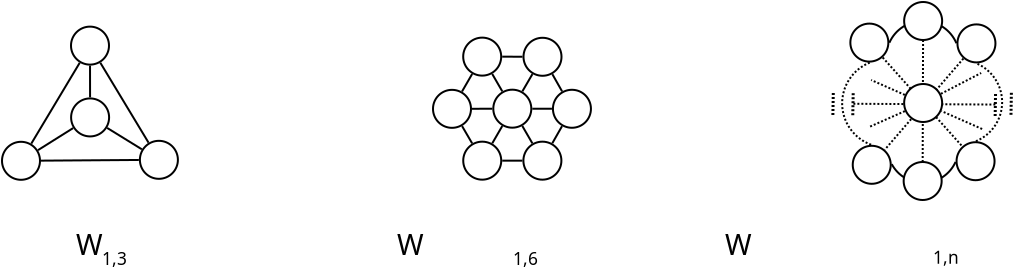 <?xml version="1.0" encoding="UTF-8"?>
<dia:diagram xmlns:dia="http://www.lysator.liu.se/~alla/dia/">
  <dia:layer name="Background" visible="true" active="true">
    <dia:object type="Standard - Ellipse" version="0" id="O0">
      <dia:attribute name="obj_pos">
        <dia:point val="54.773,14.28"/>
      </dia:attribute>
      <dia:attribute name="obj_bb">
        <dia:rectangle val="54.722,14.23;56.722,16.23"/>
      </dia:attribute>
      <dia:attribute name="elem_corner">
        <dia:point val="54.773,14.28"/>
      </dia:attribute>
      <dia:attribute name="elem_width">
        <dia:real val="1.9"/>
      </dia:attribute>
      <dia:attribute name="elem_height">
        <dia:real val="1.9"/>
      </dia:attribute>
      <dia:attribute name="border_width">
        <dia:real val="0.1"/>
      </dia:attribute>
      <dia:attribute name="aspect">
        <dia:enum val="2"/>
      </dia:attribute>
    </dia:object>
    <dia:object type="Standard - Ellipse" version="0" id="O1">
      <dia:attribute name="obj_pos">
        <dia:point val="60.127,14.32"/>
      </dia:attribute>
      <dia:attribute name="obj_bb">
        <dia:rectangle val="60.078,14.27;62.078,16.27"/>
      </dia:attribute>
      <dia:attribute name="elem_corner">
        <dia:point val="60.127,14.32"/>
      </dia:attribute>
      <dia:attribute name="elem_width">
        <dia:real val="1.9"/>
      </dia:attribute>
      <dia:attribute name="elem_height">
        <dia:real val="1.9"/>
      </dia:attribute>
      <dia:attribute name="border_width">
        <dia:real val="0.1"/>
      </dia:attribute>
      <dia:attribute name="aspect">
        <dia:enum val="2"/>
      </dia:attribute>
    </dia:object>
    <dia:object type="Standard - Ellipse" version="0" id="O2">
      <dia:attribute name="obj_pos">
        <dia:point val="60.083,20.21"/>
      </dia:attribute>
      <dia:attribute name="obj_bb">
        <dia:rectangle val="60.032,20.16;62.032,22.16"/>
      </dia:attribute>
      <dia:attribute name="elem_corner">
        <dia:point val="60.083,20.21"/>
      </dia:attribute>
      <dia:attribute name="elem_width">
        <dia:real val="1.9"/>
      </dia:attribute>
      <dia:attribute name="elem_height">
        <dia:real val="1.9"/>
      </dia:attribute>
      <dia:attribute name="border_width">
        <dia:real val="0.1"/>
      </dia:attribute>
      <dia:attribute name="aspect">
        <dia:enum val="2"/>
      </dia:attribute>
    </dia:object>
    <dia:object type="Standard - Ellipse" version="0" id="O3">
      <dia:attribute name="obj_pos">
        <dia:point val="54.892,20.39"/>
      </dia:attribute>
      <dia:attribute name="obj_bb">
        <dia:rectangle val="54.843,20.34;56.843,22.34"/>
      </dia:attribute>
      <dia:attribute name="elem_corner">
        <dia:point val="54.892,20.39"/>
      </dia:attribute>
      <dia:attribute name="elem_width">
        <dia:real val="1.9"/>
      </dia:attribute>
      <dia:attribute name="elem_height">
        <dia:real val="1.9"/>
      </dia:attribute>
      <dia:attribute name="border_width">
        <dia:real val="0.1"/>
      </dia:attribute>
      <dia:attribute name="aspect">
        <dia:enum val="2"/>
      </dia:attribute>
    </dia:object>
    <dia:object type="Standard - Arc" version="0" id="O4">
      <dia:attribute name="obj_pos">
        <dia:point val="61.032,21.16"/>
      </dia:attribute>
      <dia:attribute name="obj_bb">
        <dia:rectangle val="60.982,15.22;62.412,21.21"/>
      </dia:attribute>
      <dia:attribute name="conn_endpoints">
        <dia:point val="61.032,21.16"/>
        <dia:point val="61.078,15.27"/>
      </dia:attribute>
      <dia:attribute name="curve_distance">
        <dia:real val="1.307"/>
      </dia:attribute>
      <dia:attribute name="line_width">
        <dia:real val="0.1"/>
      </dia:attribute>
      <dia:attribute name="line_style">
        <dia:enum val="4"/>
      </dia:attribute>
      <dia:connections>
        <dia:connection handle="0" to="O2" connection="8"/>
        <dia:connection handle="1" to="O1" connection="8"/>
      </dia:connections>
    </dia:object>
    <dia:object type="Standard - Arc" version="0" id="O5">
      <dia:attribute name="obj_pos">
        <dia:point val="55.722,15.23"/>
      </dia:attribute>
      <dia:attribute name="obj_bb">
        <dia:rectangle val="54.312,15.179;55.894,21.391"/>
      </dia:attribute>
      <dia:attribute name="conn_endpoints">
        <dia:point val="55.722,15.23"/>
        <dia:point val="55.843,21.34"/>
      </dia:attribute>
      <dia:attribute name="curve_distance">
        <dia:real val="1.42"/>
      </dia:attribute>
      <dia:attribute name="line_width">
        <dia:real val="0.1"/>
      </dia:attribute>
      <dia:attribute name="line_style">
        <dia:enum val="4"/>
      </dia:attribute>
      <dia:connections>
        <dia:connection handle="0" to="O0" connection="8"/>
        <dia:connection handle="1" to="O3" connection="8"/>
      </dia:connections>
    </dia:object>
    <dia:object type="Standard - Arc" version="0" id="O6">
      <dia:attribute name="obj_pos">
        <dia:point val="55.843,21.34"/>
      </dia:attribute>
      <dia:attribute name="obj_bb">
        <dia:rectangle val="55.791,21.108;61.084,22.297"/>
      </dia:attribute>
      <dia:attribute name="conn_endpoints">
        <dia:point val="55.843,21.34"/>
        <dia:point val="61.032,21.16"/>
      </dia:attribute>
      <dia:attribute name="curve_distance">
        <dia:real val="0.995"/>
      </dia:attribute>
      <dia:attribute name="line_width">
        <dia:real val="0.1"/>
      </dia:attribute>
      <dia:connections>
        <dia:connection handle="0" to="O3" connection="8"/>
        <dia:connection handle="1" to="O2" connection="8"/>
      </dia:connections>
    </dia:object>
    <dia:object type="Standard - Arc" version="0" id="O7">
      <dia:attribute name="obj_pos">
        <dia:point val="61.078,15.27"/>
      </dia:attribute>
      <dia:attribute name="obj_bb">
        <dia:rectangle val="55.672,14.099;61.128,15.32"/>
      </dia:attribute>
      <dia:attribute name="conn_endpoints">
        <dia:point val="61.078,15.27"/>
        <dia:point val="55.722,15.23"/>
      </dia:attribute>
      <dia:attribute name="curve_distance">
        <dia:real val="1.101"/>
      </dia:attribute>
      <dia:attribute name="line_width">
        <dia:real val="0.1"/>
      </dia:attribute>
      <dia:connections>
        <dia:connection handle="0" to="O1" connection="8"/>
        <dia:connection handle="1" to="O0" connection="8"/>
      </dia:connections>
    </dia:object>
    <dia:object type="Standard - Ellipse" version="0" id="O8">
      <dia:attribute name="obj_pos">
        <dia:point val="57.462,13.2"/>
      </dia:attribute>
      <dia:attribute name="obj_bb">
        <dia:rectangle val="57.413,13.15;59.413,15.15"/>
      </dia:attribute>
      <dia:attribute name="elem_corner">
        <dia:point val="57.462,13.2"/>
      </dia:attribute>
      <dia:attribute name="elem_width">
        <dia:real val="1.9"/>
      </dia:attribute>
      <dia:attribute name="elem_height">
        <dia:real val="1.9"/>
      </dia:attribute>
      <dia:attribute name="border_width">
        <dia:real val="0.1"/>
      </dia:attribute>
      <dia:attribute name="aspect">
        <dia:enum val="2"/>
      </dia:attribute>
    </dia:object>
    <dia:object type="Standard - Ellipse" version="0" id="O9">
      <dia:attribute name="obj_pos">
        <dia:point val="57.438,21.2"/>
      </dia:attribute>
      <dia:attribute name="obj_bb">
        <dia:rectangle val="57.388,21.15;59.388,23.15"/>
      </dia:attribute>
      <dia:attribute name="elem_corner">
        <dia:point val="57.438,21.2"/>
      </dia:attribute>
      <dia:attribute name="elem_width">
        <dia:real val="1.9"/>
      </dia:attribute>
      <dia:attribute name="elem_height">
        <dia:real val="1.9"/>
      </dia:attribute>
      <dia:attribute name="border_width">
        <dia:real val="0.1"/>
      </dia:attribute>
      <dia:attribute name="aspect">
        <dia:enum val="2"/>
      </dia:attribute>
    </dia:object>
    <dia:object type="Standard - Line" version="0" id="O10">
      <dia:attribute name="obj_pos">
        <dia:point val="58.388,21.2"/>
      </dia:attribute>
      <dia:attribute name="obj_bb">
        <dia:rectangle val="58.337,15.099;58.459,21.25"/>
      </dia:attribute>
      <dia:attribute name="conn_endpoints">
        <dia:point val="58.388,21.2"/>
        <dia:point val="58.409,15.149"/>
      </dia:attribute>
      <dia:attribute name="numcp">
        <dia:int val="1"/>
      </dia:attribute>
      <dia:attribute name="line_width">
        <dia:real val="0.1"/>
      </dia:attribute>
      <dia:attribute name="line_style">
        <dia:enum val="4"/>
      </dia:attribute>
      <dia:connections>
        <dia:connection handle="0" to="O9" connection="1"/>
        <dia:connection handle="1" to="O8" connection="8"/>
      </dia:connections>
    </dia:object>
    <dia:object type="Standard - Line" version="0" id="O11">
      <dia:attribute name="obj_pos">
        <dia:point val="59.301,17.791"/>
      </dia:attribute>
      <dia:attribute name="obj_bb">
        <dia:rectangle val="59.233,16.683;61.38,17.858"/>
      </dia:attribute>
      <dia:attribute name="conn_endpoints">
        <dia:point val="59.301,17.791"/>
        <dia:point val="61.312,16.75"/>
      </dia:attribute>
      <dia:attribute name="numcp">
        <dia:int val="1"/>
      </dia:attribute>
      <dia:attribute name="line_width">
        <dia:real val="0.1"/>
      </dia:attribute>
      <dia:attribute name="line_style">
        <dia:enum val="4"/>
      </dia:attribute>
      <dia:connections>
        <dia:connection handle="0" to="O55" connection="8"/>
      </dia:connections>
    </dia:object>
    <dia:object type="Standard - Line" version="0" id="O12">
      <dia:attribute name="obj_pos">
        <dia:point val="60.424,16.028"/>
      </dia:attribute>
      <dia:attribute name="obj_bb">
        <dia:rectangle val="56.425,15.957;60.495,20.653"/>
      </dia:attribute>
      <dia:attribute name="conn_endpoints">
        <dia:point val="60.424,16.028"/>
        <dia:point val="56.496,20.582"/>
      </dia:attribute>
      <dia:attribute name="numcp">
        <dia:int val="1"/>
      </dia:attribute>
      <dia:attribute name="line_width">
        <dia:real val="0.1"/>
      </dia:attribute>
      <dia:attribute name="line_style">
        <dia:enum val="4"/>
      </dia:attribute>
      <dia:connections>
        <dia:connection handle="0" to="O1" connection="8"/>
        <dia:connection handle="1" to="O3" connection="8"/>
      </dia:connections>
    </dia:object>
    <dia:object type="Standard - Line" version="0" id="O13">
      <dia:attribute name="obj_pos">
        <dia:point val="57.498,18.656"/>
      </dia:attribute>
      <dia:attribute name="obj_bb">
        <dia:rectangle val="55.647,18.59;57.565,19.516"/>
      </dia:attribute>
      <dia:attribute name="conn_endpoints">
        <dia:point val="57.498,18.656"/>
        <dia:point val="55.712,19.45"/>
      </dia:attribute>
      <dia:attribute name="numcp">
        <dia:int val="1"/>
      </dia:attribute>
      <dia:attribute name="line_width">
        <dia:real val="0.1"/>
      </dia:attribute>
      <dia:attribute name="line_style">
        <dia:enum val="4"/>
      </dia:attribute>
      <dia:connections>
        <dia:connection handle="0" to="O55" connection="8"/>
      </dia:connections>
    </dia:object>
    <dia:object type="Standard - Line" version="0" id="O14">
      <dia:attribute name="obj_pos">
        <dia:point val="57.498,17.845"/>
      </dia:attribute>
      <dia:attribute name="obj_bb">
        <dia:rectangle val="55.746,17.034;57.564,17.911"/>
      </dia:attribute>
      <dia:attribute name="conn_endpoints">
        <dia:point val="57.498,17.845"/>
        <dia:point val="55.812,17.1"/>
      </dia:attribute>
      <dia:attribute name="numcp">
        <dia:int val="1"/>
      </dia:attribute>
      <dia:attribute name="line_width">
        <dia:real val="0.1"/>
      </dia:attribute>
      <dia:attribute name="line_style">
        <dia:enum val="4"/>
      </dia:attribute>
      <dia:connections>
        <dia:connection handle="0" to="O55" connection="8"/>
      </dia:connections>
    </dia:object>
    <dia:object type="Standard - Line" version="0" id="O15">
      <dia:attribute name="obj_pos">
        <dia:point val="61.362,19.55"/>
      </dia:attribute>
      <dia:attribute name="obj_bb">
        <dia:rectangle val="59.262,18.587;61.428,19.616"/>
      </dia:attribute>
      <dia:attribute name="conn_endpoints">
        <dia:point val="61.362,19.55"/>
        <dia:point val="59.328,18.653"/>
      </dia:attribute>
      <dia:attribute name="numcp">
        <dia:int val="1"/>
      </dia:attribute>
      <dia:attribute name="line_width">
        <dia:real val="0.1"/>
      </dia:attribute>
      <dia:attribute name="line_style">
        <dia:enum val="4"/>
      </dia:attribute>
      <dia:connections>
        <dia:connection handle="1" to="O55" connection="8"/>
      </dia:connections>
    </dia:object>
    <dia:object type="Standard - Line" version="0" id="O16">
      <dia:attribute name="obj_pos">
        <dia:point val="56.389,15.975"/>
      </dia:attribute>
      <dia:attribute name="obj_bb">
        <dia:rectangle val="56.319,15.904;60.436,20.486"/>
      </dia:attribute>
      <dia:attribute name="conn_endpoints">
        <dia:point val="56.389,15.975"/>
        <dia:point val="60.365,20.415"/>
      </dia:attribute>
      <dia:attribute name="numcp">
        <dia:int val="1"/>
      </dia:attribute>
      <dia:attribute name="line_width">
        <dia:real val="0.1"/>
      </dia:attribute>
      <dia:attribute name="line_style">
        <dia:enum val="4"/>
      </dia:attribute>
      <dia:connections>
        <dia:connection handle="0" to="O0" connection="8"/>
        <dia:connection handle="1" to="O2" connection="8"/>
      </dia:connections>
    </dia:object>
    <dia:object type="Standard - Line" version="0" id="O17">
      <dia:attribute name="obj_pos">
        <dia:point val="62.023,18.328"/>
      </dia:attribute>
      <dia:attribute name="obj_bb">
        <dia:rectangle val="54.854,18.238;62.073,18.378"/>
      </dia:attribute>
      <dia:attribute name="conn_endpoints">
        <dia:point val="62.023,18.328"/>
        <dia:point val="54.904,18.288"/>
      </dia:attribute>
      <dia:attribute name="numcp">
        <dia:int val="1"/>
      </dia:attribute>
      <dia:attribute name="line_width">
        <dia:real val="0.1"/>
      </dia:attribute>
      <dia:attribute name="line_style">
        <dia:enum val="4"/>
      </dia:attribute>
      <dia:connections>
        <dia:connection handle="0" to="O18" connection="0"/>
        <dia:connection handle="1" to="O19" connection="0"/>
      </dia:connections>
    </dia:object>
    <dia:object type="Standard - Line" version="0" id="O18">
      <dia:attribute name="obj_pos">
        <dia:point val="62.013,18.9"/>
      </dia:attribute>
      <dia:attribute name="obj_bb">
        <dia:rectangle val="61.936,17.68;62.11,18.976"/>
      </dia:attribute>
      <dia:attribute name="conn_endpoints">
        <dia:point val="62.013,18.9"/>
        <dia:point val="62.033,17.756"/>
      </dia:attribute>
      <dia:attribute name="numcp">
        <dia:int val="1"/>
      </dia:attribute>
      <dia:attribute name="line_width">
        <dia:real val="0.15"/>
      </dia:attribute>
      <dia:attribute name="line_style">
        <dia:enum val="4"/>
      </dia:attribute>
    </dia:object>
    <dia:object type="Standard - Line" version="0" id="O19">
      <dia:attribute name="obj_pos">
        <dia:point val="54.894,18.86"/>
      </dia:attribute>
      <dia:attribute name="obj_bb">
        <dia:rectangle val="54.818,17.64;54.991,18.937"/>
      </dia:attribute>
      <dia:attribute name="conn_endpoints">
        <dia:point val="54.894,18.86"/>
        <dia:point val="54.915,17.716"/>
      </dia:attribute>
      <dia:attribute name="numcp">
        <dia:int val="1"/>
      </dia:attribute>
      <dia:attribute name="line_width">
        <dia:real val="0.15"/>
      </dia:attribute>
      <dia:attribute name="line_style">
        <dia:enum val="4"/>
      </dia:attribute>
    </dia:object>
    <dia:object type="Standard - Line" version="0" id="O20">
      <dia:attribute name="obj_pos">
        <dia:point val="53.899,18.85"/>
      </dia:attribute>
      <dia:attribute name="obj_bb">
        <dia:rectangle val="53.822,17.63;53.996,18.927"/>
      </dia:attribute>
      <dia:attribute name="conn_endpoints">
        <dia:point val="53.899,18.85"/>
        <dia:point val="53.92,17.706"/>
      </dia:attribute>
      <dia:attribute name="numcp">
        <dia:int val="1"/>
      </dia:attribute>
      <dia:attribute name="line_width">
        <dia:real val="0.15"/>
      </dia:attribute>
      <dia:attribute name="line_style">
        <dia:enum val="4"/>
      </dia:attribute>
    </dia:object>
    <dia:object type="Standard - Line" version="0" id="O21">
      <dia:attribute name="obj_pos">
        <dia:point val="62.804,18.84"/>
      </dia:attribute>
      <dia:attribute name="obj_bb">
        <dia:rectangle val="62.727,17.62;62.901,18.917"/>
      </dia:attribute>
      <dia:attribute name="conn_endpoints">
        <dia:point val="62.804,18.84"/>
        <dia:point val="62.825,17.696"/>
      </dia:attribute>
      <dia:attribute name="numcp">
        <dia:int val="1"/>
      </dia:attribute>
      <dia:attribute name="line_width">
        <dia:real val="0.15"/>
      </dia:attribute>
      <dia:attribute name="line_style">
        <dia:enum val="4"/>
      </dia:attribute>
    </dia:object>
    <dia:object type="Standard - Text" version="1" id="O22">
      <dia:attribute name="obj_pos">
        <dia:point val="17.361,26.344"/>
      </dia:attribute>
      <dia:attribute name="obj_bb">
        <dia:rectangle val="17.361,25.539;18.736,26.549"/>
      </dia:attribute>
      <dia:attribute name="text">
        <dia:composite type="text">
          <dia:attribute name="string">
            <dia:string>#1,3#</dia:string>
          </dia:attribute>
          <dia:attribute name="font">
            <dia:font family="sans" style="0" name="Helvetica"/>
          </dia:attribute>
          <dia:attribute name="height">
            <dia:real val="1.082"/>
          </dia:attribute>
          <dia:attribute name="pos">
            <dia:point val="17.361,26.344"/>
          </dia:attribute>
          <dia:attribute name="color">
            <dia:color val="#000000"/>
          </dia:attribute>
          <dia:attribute name="alignment">
            <dia:enum val="0"/>
          </dia:attribute>
        </dia:composite>
      </dia:attribute>
      <dia:attribute name="valign">
        <dia:enum val="3"/>
      </dia:attribute>
    </dia:object>
    <dia:object type="Standard - Ellipse" version="0" id="O23">
      <dia:attribute name="obj_pos">
        <dia:point val="12.355,20.19"/>
      </dia:attribute>
      <dia:attribute name="obj_bb">
        <dia:rectangle val="12.305,20.14;14.305,22.14"/>
      </dia:attribute>
      <dia:attribute name="elem_corner">
        <dia:point val="12.355,20.19"/>
      </dia:attribute>
      <dia:attribute name="elem_width">
        <dia:real val="1.9"/>
      </dia:attribute>
      <dia:attribute name="elem_height">
        <dia:real val="1.9"/>
      </dia:attribute>
      <dia:attribute name="border_width">
        <dia:real val="0.1"/>
      </dia:attribute>
      <dia:attribute name="aspect">
        <dia:enum val="2"/>
      </dia:attribute>
    </dia:object>
    <dia:object type="Standard - Text" version="1" id="O24">
      <dia:attribute name="obj_pos">
        <dia:point val="16.05,25.85"/>
      </dia:attribute>
      <dia:attribute name="obj_bb">
        <dia:rectangle val="16.05,24.52;58.97,26.188"/>
      </dia:attribute>
      <dia:attribute name="text">
        <dia:composite type="text">
          <dia:attribute name="string">
            <dia:string>#W                                          W                                           W#</dia:string>
          </dia:attribute>
          <dia:attribute name="font">
            <dia:font family="sans" style="0" name="Helvetica"/>
          </dia:attribute>
          <dia:attribute name="height">
            <dia:real val="1.788"/>
          </dia:attribute>
          <dia:attribute name="pos">
            <dia:point val="16.05,25.85"/>
          </dia:attribute>
          <dia:attribute name="color">
            <dia:color val="#000000"/>
          </dia:attribute>
          <dia:attribute name="alignment">
            <dia:enum val="0"/>
          </dia:attribute>
        </dia:composite>
      </dia:attribute>
      <dia:attribute name="valign">
        <dia:enum val="3"/>
      </dia:attribute>
    </dia:object>
    <dia:object type="Standard - Text" version="1" id="O25">
      <dia:attribute name="obj_pos">
        <dia:point val="37.905,26.345"/>
      </dia:attribute>
      <dia:attribute name="obj_bb">
        <dia:rectangle val="37.905,25.54;39.28,26.55"/>
      </dia:attribute>
      <dia:attribute name="text">
        <dia:composite type="text">
          <dia:attribute name="string">
            <dia:string>#1,6#</dia:string>
          </dia:attribute>
          <dia:attribute name="font">
            <dia:font family="sans" style="0" name="Helvetica"/>
          </dia:attribute>
          <dia:attribute name="height">
            <dia:real val="1.082"/>
          </dia:attribute>
          <dia:attribute name="pos">
            <dia:point val="37.905,26.345"/>
          </dia:attribute>
          <dia:attribute name="color">
            <dia:color val="#000000"/>
          </dia:attribute>
          <dia:attribute name="alignment">
            <dia:enum val="0"/>
          </dia:attribute>
        </dia:composite>
      </dia:attribute>
      <dia:attribute name="valign">
        <dia:enum val="3"/>
      </dia:attribute>
    </dia:object>
    <dia:object type="Standard - Text" version="1" id="O26">
      <dia:attribute name="obj_pos">
        <dia:point val="58.91,26.285"/>
      </dia:attribute>
      <dia:attribute name="obj_bb">
        <dia:rectangle val="58.91,25.48;60.285,26.49"/>
      </dia:attribute>
      <dia:attribute name="text">
        <dia:composite type="text">
          <dia:attribute name="string">
            <dia:string>#1,n#</dia:string>
          </dia:attribute>
          <dia:attribute name="font">
            <dia:font family="sans" style="0" name="Helvetica"/>
          </dia:attribute>
          <dia:attribute name="height">
            <dia:real val="1.082"/>
          </dia:attribute>
          <dia:attribute name="pos">
            <dia:point val="58.91,26.285"/>
          </dia:attribute>
          <dia:attribute name="color">
            <dia:color val="#000000"/>
          </dia:attribute>
          <dia:attribute name="alignment">
            <dia:enum val="0"/>
          </dia:attribute>
        </dia:composite>
      </dia:attribute>
      <dia:attribute name="valign">
        <dia:enum val="3"/>
      </dia:attribute>
    </dia:object>
    <dia:object type="Standard - Ellipse" version="0" id="O27">
      <dia:attribute name="obj_pos">
        <dia:point val="19.25,20.141"/>
      </dia:attribute>
      <dia:attribute name="obj_bb">
        <dia:rectangle val="19.2,20.091;21.2,22.091"/>
      </dia:attribute>
      <dia:attribute name="elem_corner">
        <dia:point val="19.25,20.141"/>
      </dia:attribute>
      <dia:attribute name="elem_width">
        <dia:real val="1.9"/>
      </dia:attribute>
      <dia:attribute name="elem_height">
        <dia:real val="1.9"/>
      </dia:attribute>
      <dia:attribute name="border_width">
        <dia:real val="0.1"/>
      </dia:attribute>
      <dia:attribute name="aspect">
        <dia:enum val="2"/>
      </dia:attribute>
    </dia:object>
    <dia:object type="Standard - Line" version="0" id="O28">
      <dia:attribute name="obj_pos">
        <dia:point val="19.2,21.098"/>
      </dia:attribute>
      <dia:attribute name="obj_bb">
        <dia:rectangle val="14.255,21.047;19.25,21.183"/>
      </dia:attribute>
      <dia:attribute name="conn_endpoints">
        <dia:point val="19.2,21.098"/>
        <dia:point val="14.305,21.133"/>
      </dia:attribute>
      <dia:attribute name="numcp">
        <dia:int val="1"/>
      </dia:attribute>
      <dia:attribute name="line_width">
        <dia:real val="0.1"/>
      </dia:attribute>
      <dia:connections>
        <dia:connection handle="0" to="O27" connection="8"/>
        <dia:connection handle="1" to="O23" connection="8"/>
      </dia:connections>
    </dia:object>
    <dia:object type="Standard - Line" version="0" id="O29">
      <dia:attribute name="obj_pos">
        <dia:point val="40.36,17.669"/>
      </dia:attribute>
      <dia:attribute name="obj_bb">
        <dia:rectangle val="39.804,16.741;40.428,17.738"/>
      </dia:attribute>
      <dia:attribute name="conn_endpoints">
        <dia:point val="40.36,17.669"/>
        <dia:point val="39.872,16.809"/>
      </dia:attribute>
      <dia:attribute name="numcp">
        <dia:int val="1"/>
      </dia:attribute>
      <dia:attribute name="line_width">
        <dia:real val="0.1"/>
      </dia:attribute>
      <dia:connections>
        <dia:connection handle="0" to="O35" connection="8"/>
        <dia:connection handle="1" to="O39" connection="8"/>
      </dia:connections>
    </dia:object>
    <dia:object type="Standard - Line" version="0" id="O30">
      <dia:attribute name="obj_pos">
        <dia:point val="35.355,17.677"/>
      </dia:attribute>
      <dia:attribute name="obj_bb">
        <dia:rectangle val="35.287,16.727;35.933,17.745"/>
      </dia:attribute>
      <dia:attribute name="conn_endpoints">
        <dia:point val="35.355,17.677"/>
        <dia:point val="35.865,16.796"/>
      </dia:attribute>
      <dia:attribute name="numcp">
        <dia:int val="1"/>
      </dia:attribute>
      <dia:attribute name="line_width">
        <dia:real val="0.1"/>
      </dia:attribute>
      <dia:connections>
        <dia:connection handle="0" to="O34" connection="8"/>
        <dia:connection handle="1" to="O33" connection="8"/>
      </dia:connections>
    </dia:object>
    <dia:object type="Standard - Line" version="0" id="O31">
      <dia:attribute name="obj_pos">
        <dia:point val="39.87,20.264"/>
      </dia:attribute>
      <dia:attribute name="obj_bb">
        <dia:rectangle val="39.802,19.34;40.425,20.332"/>
      </dia:attribute>
      <dia:attribute name="conn_endpoints">
        <dia:point val="39.87,20.264"/>
        <dia:point val="40.357,19.408"/>
      </dia:attribute>
      <dia:attribute name="numcp">
        <dia:int val="1"/>
      </dia:attribute>
      <dia:attribute name="line_width">
        <dia:real val="0.1"/>
      </dia:attribute>
      <dia:connections>
        <dia:connection handle="0" to="O32" connection="8"/>
        <dia:connection handle="1" to="O35" connection="8"/>
      </dia:connections>
    </dia:object>
    <dia:object type="Standard - Ellipse" version="0" id="O32">
      <dia:attribute name="obj_pos">
        <dia:point val="38.425,20.183"/>
      </dia:attribute>
      <dia:attribute name="obj_bb">
        <dia:rectangle val="38.375,20.133;40.375,22.133"/>
      </dia:attribute>
      <dia:attribute name="elem_corner">
        <dia:point val="38.425,20.183"/>
      </dia:attribute>
      <dia:attribute name="elem_width">
        <dia:real val="1.9"/>
      </dia:attribute>
      <dia:attribute name="elem_height">
        <dia:real val="1.9"/>
      </dia:attribute>
      <dia:attribute name="border_width">
        <dia:real val="0.1"/>
      </dia:attribute>
      <dia:attribute name="aspect">
        <dia:enum val="2"/>
      </dia:attribute>
    </dia:object>
    <dia:object type="Standard - Ellipse" version="0" id="O33">
      <dia:attribute name="obj_pos">
        <dia:point val="35.415,14.981"/>
      </dia:attribute>
      <dia:attribute name="obj_bb">
        <dia:rectangle val="35.365,14.931;37.365,16.931"/>
      </dia:attribute>
      <dia:attribute name="elem_corner">
        <dia:point val="35.415,14.981"/>
      </dia:attribute>
      <dia:attribute name="elem_width">
        <dia:real val="1.9"/>
      </dia:attribute>
      <dia:attribute name="elem_height">
        <dia:real val="1.9"/>
      </dia:attribute>
      <dia:attribute name="border_width">
        <dia:real val="0.1"/>
      </dia:attribute>
      <dia:attribute name="aspect">
        <dia:enum val="2"/>
      </dia:attribute>
    </dia:object>
    <dia:object type="Standard - Ellipse" version="0" id="O34">
      <dia:attribute name="obj_pos">
        <dia:point val="33.905,17.592"/>
      </dia:attribute>
      <dia:attribute name="obj_bb">
        <dia:rectangle val="33.855,17.542;35.855,19.542"/>
      </dia:attribute>
      <dia:attribute name="elem_corner">
        <dia:point val="33.905,17.592"/>
      </dia:attribute>
      <dia:attribute name="elem_width">
        <dia:real val="1.9"/>
      </dia:attribute>
      <dia:attribute name="elem_height">
        <dia:real val="1.9"/>
      </dia:attribute>
      <dia:attribute name="border_width">
        <dia:real val="0.1"/>
      </dia:attribute>
      <dia:attribute name="aspect">
        <dia:enum val="2"/>
      </dia:attribute>
    </dia:object>
    <dia:object type="Standard - Ellipse" version="0" id="O35">
      <dia:attribute name="obj_pos">
        <dia:point val="39.902,17.589"/>
      </dia:attribute>
      <dia:attribute name="obj_bb">
        <dia:rectangle val="39.852,17.539;41.852,19.539"/>
      </dia:attribute>
      <dia:attribute name="elem_corner">
        <dia:point val="39.902,17.589"/>
      </dia:attribute>
      <dia:attribute name="elem_width">
        <dia:real val="1.9"/>
      </dia:attribute>
      <dia:attribute name="elem_height">
        <dia:real val="1.9"/>
      </dia:attribute>
      <dia:attribute name="border_width">
        <dia:real val="0.1"/>
      </dia:attribute>
      <dia:attribute name="show_background">
        <dia:boolean val="false"/>
      </dia:attribute>
      <dia:attribute name="aspect">
        <dia:enum val="2"/>
      </dia:attribute>
    </dia:object>
    <dia:object type="Standard - Ellipse" version="0" id="O36">
      <dia:attribute name="obj_pos">
        <dia:point val="35.417,20.183"/>
      </dia:attribute>
      <dia:attribute name="obj_bb">
        <dia:rectangle val="35.367,20.133;37.367,22.133"/>
      </dia:attribute>
      <dia:attribute name="elem_corner">
        <dia:point val="35.417,20.183"/>
      </dia:attribute>
      <dia:attribute name="elem_width">
        <dia:real val="1.9"/>
      </dia:attribute>
      <dia:attribute name="elem_height">
        <dia:real val="1.9"/>
      </dia:attribute>
      <dia:attribute name="border_width">
        <dia:real val="0.1"/>
      </dia:attribute>
      <dia:attribute name="aspect">
        <dia:enum val="2"/>
      </dia:attribute>
    </dia:object>
    <dia:object type="Standard - Line" version="0" id="O37">
      <dia:attribute name="obj_pos">
        <dia:point val="35.864,20.269"/>
      </dia:attribute>
      <dia:attribute name="obj_bb">
        <dia:rectangle val="35.291,19.337;35.932,20.338"/>
      </dia:attribute>
      <dia:attribute name="conn_endpoints">
        <dia:point val="35.864,20.269"/>
        <dia:point val="35.359,19.405"/>
      </dia:attribute>
      <dia:attribute name="numcp">
        <dia:int val="1"/>
      </dia:attribute>
      <dia:attribute name="line_width">
        <dia:real val="0.1"/>
      </dia:attribute>
      <dia:connections>
        <dia:connection handle="0" to="O36" connection="8"/>
        <dia:connection handle="1" to="O34" connection="8"/>
      </dia:connections>
    </dia:object>
    <dia:object type="Standard - Line" version="0" id="O38">
      <dia:attribute name="obj_pos">
        <dia:point val="38.376,21.133"/>
      </dia:attribute>
      <dia:attribute name="obj_bb">
        <dia:rectangle val="37.317,21.083;38.426,21.183"/>
      </dia:attribute>
      <dia:attribute name="conn_endpoints">
        <dia:point val="38.376,21.133"/>
        <dia:point val="37.367,21.133"/>
      </dia:attribute>
      <dia:attribute name="numcp">
        <dia:int val="1"/>
      </dia:attribute>
      <dia:attribute name="line_width">
        <dia:real val="0.1"/>
      </dia:attribute>
      <dia:connections>
        <dia:connection handle="0" to="O32" connection="8"/>
        <dia:connection handle="1" to="O36" connection="8"/>
      </dia:connections>
    </dia:object>
    <dia:object type="Standard - Ellipse" version="0" id="O39">
      <dia:attribute name="obj_pos">
        <dia:point val="38.43,14.989"/>
      </dia:attribute>
      <dia:attribute name="obj_bb">
        <dia:rectangle val="38.38,14.939;40.38,16.939"/>
      </dia:attribute>
      <dia:attribute name="elem_corner">
        <dia:point val="38.43,14.989"/>
      </dia:attribute>
      <dia:attribute name="elem_width">
        <dia:real val="1.9"/>
      </dia:attribute>
      <dia:attribute name="elem_height">
        <dia:real val="1.9"/>
      </dia:attribute>
      <dia:attribute name="border_width">
        <dia:real val="0.1"/>
      </dia:attribute>
      <dia:attribute name="aspect">
        <dia:enum val="2"/>
      </dia:attribute>
    </dia:object>
    <dia:object type="Standard - Line" version="0" id="O40">
      <dia:attribute name="obj_pos">
        <dia:point val="37.365,15.933"/>
      </dia:attribute>
      <dia:attribute name="obj_bb">
        <dia:rectangle val="37.315,15.883;38.43,15.986"/>
      </dia:attribute>
      <dia:attribute name="conn_endpoints">
        <dia:point val="37.365,15.933"/>
        <dia:point val="38.38,15.936"/>
      </dia:attribute>
      <dia:attribute name="numcp">
        <dia:int val="1"/>
      </dia:attribute>
      <dia:attribute name="line_width">
        <dia:real val="0.1"/>
      </dia:attribute>
      <dia:connections>
        <dia:connection handle="0" to="O33" connection="8"/>
        <dia:connection handle="1" to="O39" connection="8"/>
      </dia:connections>
    </dia:object>
    <dia:object type="Standard - Ellipse" version="0" id="O41">
      <dia:attribute name="obj_pos">
        <dia:point val="36.92,17.584"/>
      </dia:attribute>
      <dia:attribute name="obj_bb">
        <dia:rectangle val="36.87,17.534;38.87,19.534"/>
      </dia:attribute>
      <dia:attribute name="elem_corner">
        <dia:point val="36.92,17.584"/>
      </dia:attribute>
      <dia:attribute name="elem_width">
        <dia:real val="1.9"/>
      </dia:attribute>
      <dia:attribute name="elem_height">
        <dia:real val="1.9"/>
      </dia:attribute>
      <dia:attribute name="border_width">
        <dia:real val="0.1"/>
      </dia:attribute>
      <dia:attribute name="aspect">
        <dia:enum val="2"/>
      </dia:attribute>
    </dia:object>
    <dia:object type="Standard - Line" version="0" id="O42">
      <dia:attribute name="obj_pos">
        <dia:point val="37.369,17.668"/>
      </dia:attribute>
      <dia:attribute name="obj_bb">
        <dia:rectangle val="36.797,16.728;37.438,17.736"/>
      </dia:attribute>
      <dia:attribute name="conn_endpoints">
        <dia:point val="37.369,17.668"/>
        <dia:point val="36.866,16.797"/>
      </dia:attribute>
      <dia:attribute name="numcp">
        <dia:int val="1"/>
      </dia:attribute>
      <dia:attribute name="line_width">
        <dia:real val="0.1"/>
      </dia:attribute>
      <dia:connections>
        <dia:connection handle="0" to="O41" connection="8"/>
        <dia:connection handle="1" to="O33" connection="8"/>
      </dia:connections>
    </dia:object>
    <dia:object type="Standard - Line" version="0" id="O43">
      <dia:attribute name="obj_pos">
        <dia:point val="38.373,17.669"/>
      </dia:attribute>
      <dia:attribute name="obj_bb">
        <dia:rectangle val="38.305,16.735;38.945,17.738"/>
      </dia:attribute>
      <dia:attribute name="conn_endpoints">
        <dia:point val="38.373,17.669"/>
        <dia:point val="38.877,16.803"/>
      </dia:attribute>
      <dia:attribute name="numcp">
        <dia:int val="1"/>
      </dia:attribute>
      <dia:attribute name="line_width">
        <dia:real val="0.1"/>
      </dia:attribute>
      <dia:connections>
        <dia:connection handle="0" to="O41" connection="8"/>
        <dia:connection handle="1" to="O39" connection="8"/>
      </dia:connections>
    </dia:object>
    <dia:object type="Standard - Line" version="0" id="O44">
      <dia:attribute name="obj_pos">
        <dia:point val="35.855,18.539"/>
      </dia:attribute>
      <dia:attribute name="obj_bb">
        <dia:rectangle val="35.805,18.486;36.92,18.589"/>
      </dia:attribute>
      <dia:attribute name="conn_endpoints">
        <dia:point val="35.855,18.539"/>
        <dia:point val="36.87,18.537"/>
      </dia:attribute>
      <dia:attribute name="numcp">
        <dia:int val="1"/>
      </dia:attribute>
      <dia:attribute name="line_width">
        <dia:real val="0.1"/>
      </dia:attribute>
      <dia:connections>
        <dia:connection handle="0" to="O34" connection="8"/>
        <dia:connection handle="1" to="O41" connection="8"/>
      </dia:connections>
    </dia:object>
    <dia:object type="Standard - Line" version="0" id="O45">
      <dia:attribute name="obj_pos">
        <dia:point val="36.868,20.267"/>
      </dia:attribute>
      <dia:attribute name="obj_bb">
        <dia:rectangle val="36.8,19.331;37.438,20.335"/>
      </dia:attribute>
      <dia:attribute name="conn_endpoints">
        <dia:point val="36.868,20.267"/>
        <dia:point val="37.37,19.4"/>
      </dia:attribute>
      <dia:attribute name="numcp">
        <dia:int val="1"/>
      </dia:attribute>
      <dia:attribute name="line_width">
        <dia:real val="0.1"/>
      </dia:attribute>
      <dia:connections>
        <dia:connection handle="0" to="O36" connection="8"/>
        <dia:connection handle="1" to="O41" connection="8"/>
      </dia:connections>
    </dia:object>
    <dia:object type="Standard - Line" version="0" id="O46">
      <dia:attribute name="obj_pos">
        <dia:point val="38.875,20.269"/>
      </dia:attribute>
      <dia:attribute name="obj_bb">
        <dia:rectangle val="38.302,19.33;38.943,20.337"/>
      </dia:attribute>
      <dia:attribute name="conn_endpoints">
        <dia:point val="38.875,20.269"/>
        <dia:point val="38.37,19.398"/>
      </dia:attribute>
      <dia:attribute name="numcp">
        <dia:int val="1"/>
      </dia:attribute>
      <dia:attribute name="line_width">
        <dia:real val="0.1"/>
      </dia:attribute>
      <dia:connections>
        <dia:connection handle="0" to="O32" connection="8"/>
        <dia:connection handle="1" to="O41" connection="8"/>
      </dia:connections>
    </dia:object>
    <dia:object type="Standard - Line" version="0" id="O47">
      <dia:attribute name="obj_pos">
        <dia:point val="38.87,18.536"/>
      </dia:attribute>
      <dia:attribute name="obj_bb">
        <dia:rectangle val="38.819,18.486;39.903,18.587"/>
      </dia:attribute>
      <dia:attribute name="conn_endpoints">
        <dia:point val="38.87,18.536"/>
        <dia:point val="39.852,18.537"/>
      </dia:attribute>
      <dia:attribute name="numcp">
        <dia:int val="1"/>
      </dia:attribute>
      <dia:attribute name="line_width">
        <dia:real val="0.1"/>
      </dia:attribute>
      <dia:connections>
        <dia:connection handle="0" to="O41" connection="8"/>
        <dia:connection handle="1" to="O35" connection="8"/>
      </dia:connections>
    </dia:object>
    <dia:object type="Standard - Ellipse" version="0" id="O48">
      <dia:attribute name="obj_pos">
        <dia:point val="15.805,14.431"/>
      </dia:attribute>
      <dia:attribute name="obj_bb">
        <dia:rectangle val="15.755,14.381;17.755,16.381"/>
      </dia:attribute>
      <dia:attribute name="elem_corner">
        <dia:point val="15.805,14.431"/>
      </dia:attribute>
      <dia:attribute name="elem_width">
        <dia:real val="1.9"/>
      </dia:attribute>
      <dia:attribute name="elem_height">
        <dia:real val="1.9"/>
      </dia:attribute>
      <dia:attribute name="border_width">
        <dia:real val="0.1"/>
      </dia:attribute>
      <dia:attribute name="aspect">
        <dia:enum val="2"/>
      </dia:attribute>
    </dia:object>
    <dia:object type="Standard - Line" version="0" id="O49">
      <dia:attribute name="obj_pos">
        <dia:point val="13.819,20.282"/>
      </dia:attribute>
      <dia:attribute name="obj_bb">
        <dia:rectangle val="13.75,16.17;16.31,20.351"/>
      </dia:attribute>
      <dia:attribute name="conn_endpoints">
        <dia:point val="13.819,20.282"/>
        <dia:point val="16.241,16.239"/>
      </dia:attribute>
      <dia:attribute name="numcp">
        <dia:int val="1"/>
      </dia:attribute>
      <dia:attribute name="line_width">
        <dia:real val="0.1"/>
      </dia:attribute>
      <dia:connections>
        <dia:connection handle="0" to="O23" connection="8"/>
        <dia:connection handle="1" to="O48" connection="8"/>
      </dia:connections>
    </dia:object>
    <dia:object type="Standard - Line" version="0" id="O50">
      <dia:attribute name="obj_pos">
        <dia:point val="17.272,16.237"/>
      </dia:attribute>
      <dia:attribute name="obj_bb">
        <dia:rectangle val="17.203,16.168;19.752,20.303"/>
      </dia:attribute>
      <dia:attribute name="conn_endpoints">
        <dia:point val="17.272,16.237"/>
        <dia:point val="19.683,20.234"/>
      </dia:attribute>
      <dia:attribute name="numcp">
        <dia:int val="1"/>
      </dia:attribute>
      <dia:attribute name="line_width">
        <dia:real val="0.1"/>
      </dia:attribute>
      <dia:connections>
        <dia:connection handle="0" to="O48" connection="8"/>
        <dia:connection handle="1" to="O27" connection="8"/>
      </dia:connections>
    </dia:object>
    <dia:object type="Standard - Line" version="0" id="O51">
      <dia:attribute name="obj_pos">
        <dia:point val="17.611,19.495"/>
      </dia:attribute>
      <dia:attribute name="obj_bb">
        <dia:rectangle val="17.542,19.426;19.418,20.635"/>
      </dia:attribute>
      <dia:attribute name="conn_endpoints">
        <dia:point val="17.611,19.495"/>
        <dia:point val="19.349,20.566"/>
      </dia:attribute>
      <dia:attribute name="numcp">
        <dia:int val="1"/>
      </dia:attribute>
      <dia:attribute name="line_width">
        <dia:real val="0.1"/>
      </dia:attribute>
      <dia:connections>
        <dia:connection handle="0" to="O52" connection="8"/>
        <dia:connection handle="1" to="O27" connection="8"/>
      </dia:connections>
    </dia:object>
    <dia:object type="Standard - Ellipse" version="0" id="O52">
      <dia:attribute name="obj_pos">
        <dia:point val="15.81,18.021"/>
      </dia:attribute>
      <dia:attribute name="obj_bb">
        <dia:rectangle val="15.76,17.971;17.76,19.971"/>
      </dia:attribute>
      <dia:attribute name="elem_corner">
        <dia:point val="15.81,18.021"/>
      </dia:attribute>
      <dia:attribute name="elem_width">
        <dia:real val="1.9"/>
      </dia:attribute>
      <dia:attribute name="elem_height">
        <dia:real val="1.9"/>
      </dia:attribute>
      <dia:attribute name="border_width">
        <dia:real val="0.1"/>
      </dia:attribute>
      <dia:attribute name="aspect">
        <dia:enum val="2"/>
      </dia:attribute>
    </dia:object>
    <dia:object type="Standard - Line" version="0" id="O53">
      <dia:attribute name="obj_pos">
        <dia:point val="14.152,20.608"/>
      </dia:attribute>
      <dia:attribute name="obj_bb">
        <dia:rectangle val="14.083,19.434;15.982,20.677"/>
      </dia:attribute>
      <dia:attribute name="conn_endpoints">
        <dia:point val="14.152,20.608"/>
        <dia:point val="15.913,19.503"/>
      </dia:attribute>
      <dia:attribute name="numcp">
        <dia:int val="1"/>
      </dia:attribute>
      <dia:attribute name="line_width">
        <dia:real val="0.1"/>
      </dia:attribute>
      <dia:connections>
        <dia:connection handle="0" to="O23" connection="8"/>
        <dia:connection handle="1" to="O52" connection="8"/>
      </dia:connections>
    </dia:object>
    <dia:object type="Standard - Line" version="0" id="O54">
      <dia:attribute name="obj_pos">
        <dia:point val="16.759,17.971"/>
      </dia:attribute>
      <dia:attribute name="obj_bb">
        <dia:rectangle val="16.706,16.331;16.809,18.021"/>
      </dia:attribute>
      <dia:attribute name="conn_endpoints">
        <dia:point val="16.759,17.971"/>
        <dia:point val="16.756,16.381"/>
      </dia:attribute>
      <dia:attribute name="numcp">
        <dia:int val="1"/>
      </dia:attribute>
      <dia:attribute name="line_width">
        <dia:real val="0.1"/>
      </dia:attribute>
      <dia:connections>
        <dia:connection handle="0" to="O52" connection="8"/>
        <dia:connection handle="1" to="O48" connection="8"/>
      </dia:connections>
    </dia:object>
    <dia:object type="Standard - Ellipse" version="0" id="O55">
      <dia:attribute name="obj_pos">
        <dia:point val="57.462,17.3"/>
      </dia:attribute>
      <dia:attribute name="obj_bb">
        <dia:rectangle val="57.413,17.25;59.413,19.25"/>
      </dia:attribute>
      <dia:attribute name="elem_corner">
        <dia:point val="57.462,17.3"/>
      </dia:attribute>
      <dia:attribute name="elem_width">
        <dia:real val="1.9"/>
      </dia:attribute>
      <dia:attribute name="elem_height">
        <dia:real val="1.9"/>
      </dia:attribute>
      <dia:attribute name="border_width">
        <dia:real val="0.1"/>
      </dia:attribute>
      <dia:attribute name="aspect">
        <dia:enum val="2"/>
      </dia:attribute>
    </dia:object>
  </dia:layer>
</dia:diagram>
